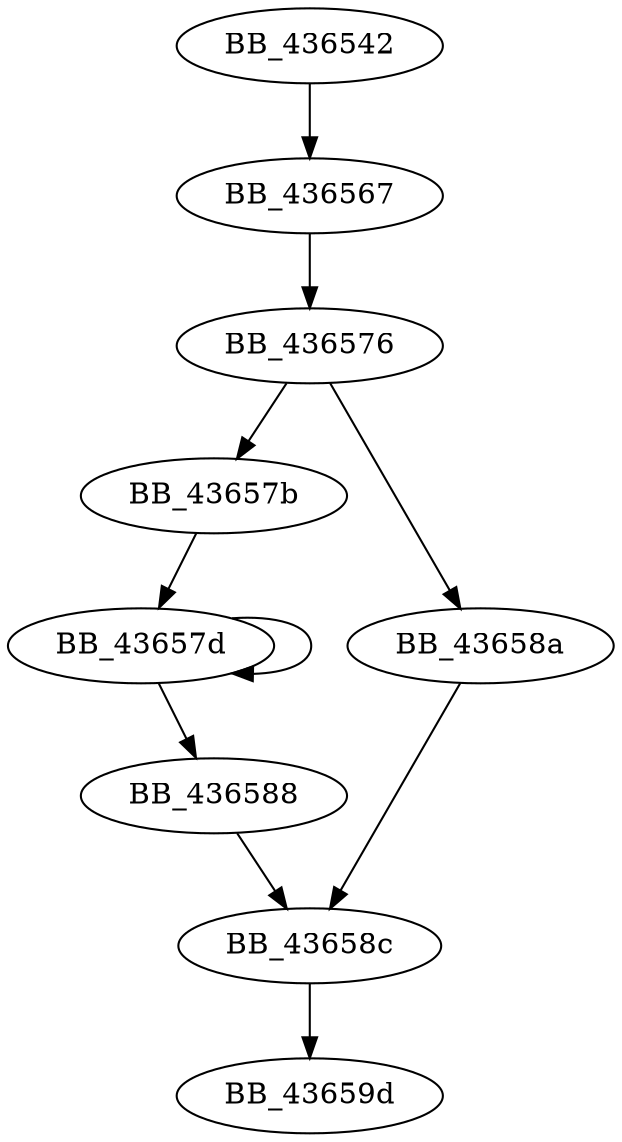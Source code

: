 DiGraph unknown_libname_45{
BB_436542->BB_436567
BB_436567->BB_436576
BB_436576->BB_43657b
BB_436576->BB_43658a
BB_43657b->BB_43657d
BB_43657d->BB_43657d
BB_43657d->BB_436588
BB_436588->BB_43658c
BB_43658a->BB_43658c
BB_43658c->BB_43659d
}
